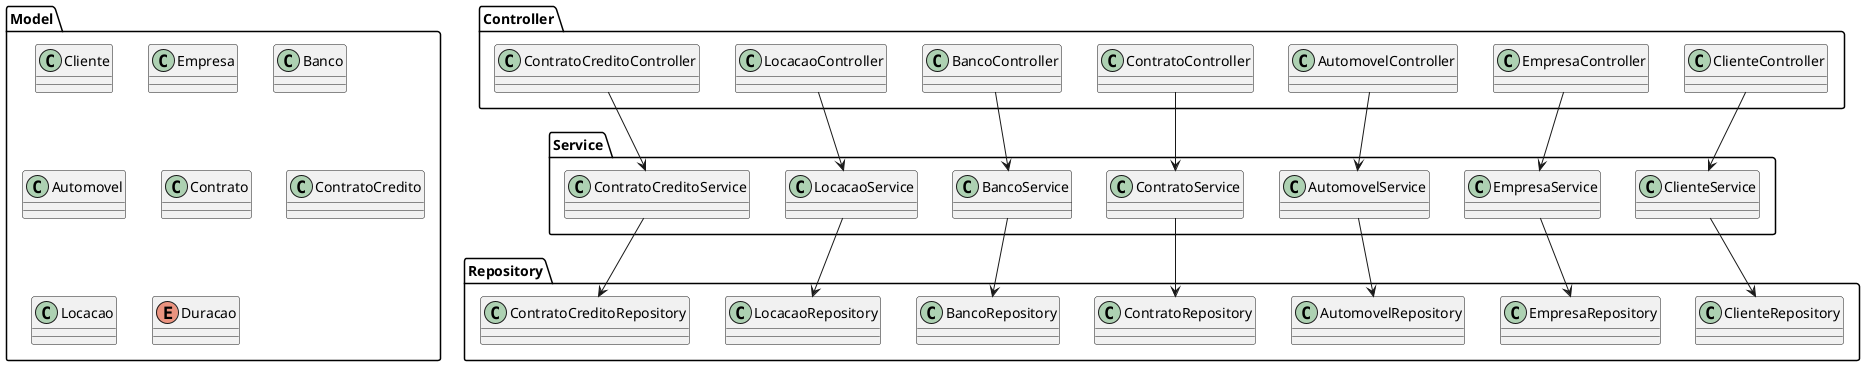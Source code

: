 @startuml packageDiagram

package "Controller" {
    class ClienteController
    class EmpresaController
    class AutomovelController
    class ContratoController
    class BancoController
    class LocacaoController
    class ContratoCreditoController
}

package "Service" {
    class ClienteService
    class EmpresaService
    class AutomovelService
    class ContratoService
    class BancoService
    class LocacaoService
    class ContratoCreditoService
}

package "Repository" {
    class ClienteRepository
    class EmpresaRepository
    class AutomovelRepository
    class ContratoRepository
    class BancoRepository
    class LocacaoRepository
    class ContratoCreditoRepository
}

package "Model" {
    class Cliente
    class Empresa
    class Banco
    class Automovel
    class Contrato
    class ContratoCredito
    class Locacao
    enum Duracao
}

ClienteController --> ClienteService
EmpresaController --> EmpresaService
AutomovelController --> AutomovelService
ContratoController --> ContratoService
BancoController --> BancoService
LocacaoController --> LocacaoService
ContratoCreditoController --> ContratoCreditoService

ClienteService --> ClienteRepository
EmpresaService --> EmpresaRepository
AutomovelService --> AutomovelRepository
ContratoService --> ContratoRepository
BancoService --> BancoRepository
LocacaoService --> LocacaoRepository
ContratoCreditoService --> ContratoCreditoRepository

@enduml